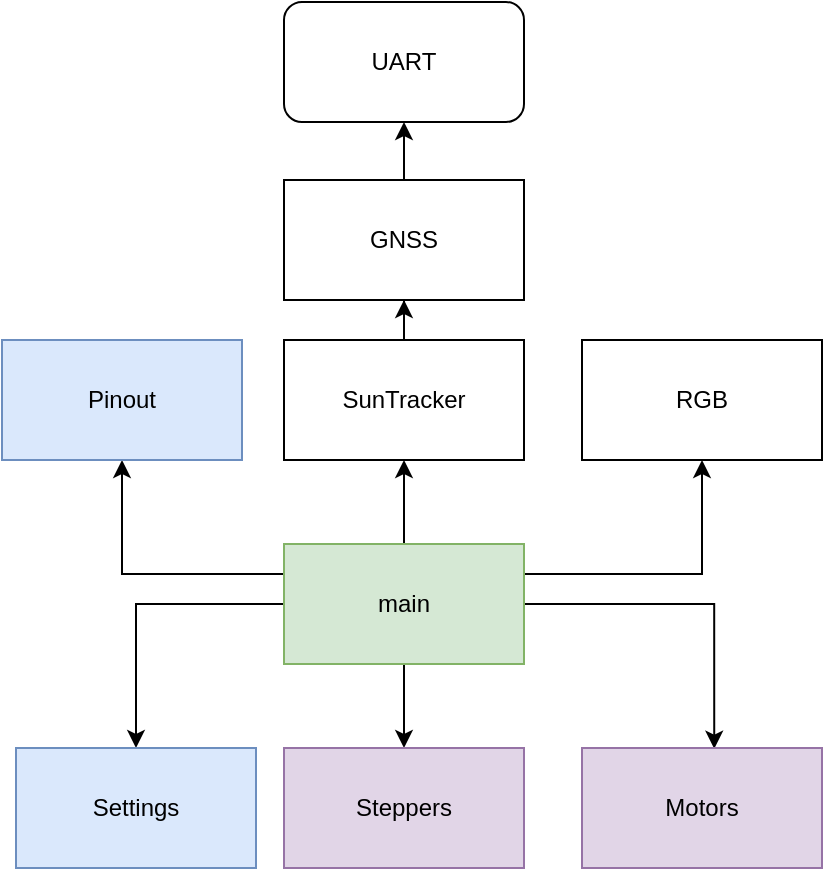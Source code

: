 <mxfile version="21.7.5" type="device">
  <diagram name="Page-1" id="Ej8NAh3ezlws8dBxhxP0">
    <mxGraphModel dx="1195" dy="725" grid="0" gridSize="10" guides="1" tooltips="1" connect="1" arrows="1" fold="1" page="1" pageScale="1" pageWidth="1169" pageHeight="827" math="0" shadow="0">
      <root>
        <mxCell id="0" />
        <mxCell id="1" parent="0" />
        <mxCell id="Qxeg5a9zK8PNicdkijU1-13" style="edgeStyle=orthogonalEdgeStyle;rounded=0;orthogonalLoop=1;jettySize=auto;html=1;exitX=0;exitY=0.25;exitDx=0;exitDy=0;entryX=0.5;entryY=1;entryDx=0;entryDy=0;" edge="1" parent="1" source="Qxeg5a9zK8PNicdkijU1-1" target="Qxeg5a9zK8PNicdkijU1-2">
          <mxGeometry relative="1" as="geometry" />
        </mxCell>
        <mxCell id="Qxeg5a9zK8PNicdkijU1-15" style="edgeStyle=orthogonalEdgeStyle;rounded=0;orthogonalLoop=1;jettySize=auto;html=1;exitX=0.5;exitY=0;exitDx=0;exitDy=0;entryX=0.5;entryY=1;entryDx=0;entryDy=0;" edge="1" parent="1" source="Qxeg5a9zK8PNicdkijU1-1" target="Qxeg5a9zK8PNicdkijU1-5">
          <mxGeometry relative="1" as="geometry" />
        </mxCell>
        <mxCell id="Qxeg5a9zK8PNicdkijU1-18" style="edgeStyle=orthogonalEdgeStyle;rounded=0;orthogonalLoop=1;jettySize=auto;html=1;exitX=1;exitY=0.25;exitDx=0;exitDy=0;" edge="1" parent="1" source="Qxeg5a9zK8PNicdkijU1-1" target="Qxeg5a9zK8PNicdkijU1-4">
          <mxGeometry relative="1" as="geometry" />
        </mxCell>
        <mxCell id="Qxeg5a9zK8PNicdkijU1-23" style="edgeStyle=orthogonalEdgeStyle;rounded=0;orthogonalLoop=1;jettySize=auto;html=1;exitX=0.5;exitY=1;exitDx=0;exitDy=0;" edge="1" parent="1" source="Qxeg5a9zK8PNicdkijU1-1" target="Qxeg5a9zK8PNicdkijU1-20">
          <mxGeometry relative="1" as="geometry" />
        </mxCell>
        <mxCell id="Qxeg5a9zK8PNicdkijU1-25" style="edgeStyle=orthogonalEdgeStyle;rounded=0;orthogonalLoop=1;jettySize=auto;html=1;exitX=1;exitY=0.5;exitDx=0;exitDy=0;entryX=0.551;entryY=0.006;entryDx=0;entryDy=0;entryPerimeter=0;" edge="1" parent="1" source="Qxeg5a9zK8PNicdkijU1-1" target="Qxeg5a9zK8PNicdkijU1-24">
          <mxGeometry relative="1" as="geometry" />
        </mxCell>
        <mxCell id="Qxeg5a9zK8PNicdkijU1-26" style="edgeStyle=orthogonalEdgeStyle;rounded=0;orthogonalLoop=1;jettySize=auto;html=1;exitX=0;exitY=0.5;exitDx=0;exitDy=0;entryX=0.5;entryY=0;entryDx=0;entryDy=0;" edge="1" parent="1" source="Qxeg5a9zK8PNicdkijU1-1" target="Qxeg5a9zK8PNicdkijU1-9">
          <mxGeometry relative="1" as="geometry" />
        </mxCell>
        <mxCell id="Qxeg5a9zK8PNicdkijU1-1" value="main" style="rounded=0;whiteSpace=wrap;html=1;fillColor=#d5e8d4;strokeColor=#82b366;" vertex="1" parent="1">
          <mxGeometry x="659" y="396" width="120" height="60" as="geometry" />
        </mxCell>
        <mxCell id="Qxeg5a9zK8PNicdkijU1-2" value="Pinout" style="rounded=0;whiteSpace=wrap;html=1;fillColor=#dae8fc;strokeColor=#6c8ebf;" vertex="1" parent="1">
          <mxGeometry x="518" y="294" width="120" height="60" as="geometry" />
        </mxCell>
        <mxCell id="Qxeg5a9zK8PNicdkijU1-4" value="RGB" style="rounded=0;whiteSpace=wrap;html=1;" vertex="1" parent="1">
          <mxGeometry x="808" y="294" width="120" height="60" as="geometry" />
        </mxCell>
        <mxCell id="Qxeg5a9zK8PNicdkijU1-19" style="edgeStyle=orthogonalEdgeStyle;rounded=0;orthogonalLoop=1;jettySize=auto;html=1;exitX=0.5;exitY=0;exitDx=0;exitDy=0;" edge="1" parent="1" source="Qxeg5a9zK8PNicdkijU1-5" target="Qxeg5a9zK8PNicdkijU1-6">
          <mxGeometry relative="1" as="geometry" />
        </mxCell>
        <mxCell id="Qxeg5a9zK8PNicdkijU1-5" value="SunTracker" style="rounded=0;whiteSpace=wrap;html=1;" vertex="1" parent="1">
          <mxGeometry x="659" y="294" width="120" height="60" as="geometry" />
        </mxCell>
        <mxCell id="Qxeg5a9zK8PNicdkijU1-8" style="edgeStyle=orthogonalEdgeStyle;rounded=0;orthogonalLoop=1;jettySize=auto;html=1;exitX=0.5;exitY=0;exitDx=0;exitDy=0;entryX=0.5;entryY=1;entryDx=0;entryDy=0;" edge="1" parent="1" source="Qxeg5a9zK8PNicdkijU1-6" target="Qxeg5a9zK8PNicdkijU1-7">
          <mxGeometry relative="1" as="geometry" />
        </mxCell>
        <mxCell id="Qxeg5a9zK8PNicdkijU1-6" value="GNSS" style="rounded=0;whiteSpace=wrap;html=1;" vertex="1" parent="1">
          <mxGeometry x="659" y="214" width="120" height="60" as="geometry" />
        </mxCell>
        <mxCell id="Qxeg5a9zK8PNicdkijU1-7" value="UART" style="rounded=1;whiteSpace=wrap;html=1;" vertex="1" parent="1">
          <mxGeometry x="659" y="125" width="120" height="60" as="geometry" />
        </mxCell>
        <mxCell id="Qxeg5a9zK8PNicdkijU1-9" value="Settings" style="rounded=0;whiteSpace=wrap;html=1;fillColor=#dae8fc;strokeColor=#6c8ebf;" vertex="1" parent="1">
          <mxGeometry x="525" y="498" width="120" height="60" as="geometry" />
        </mxCell>
        <mxCell id="Qxeg5a9zK8PNicdkijU1-20" value="Steppers" style="rounded=0;whiteSpace=wrap;html=1;fillColor=#e1d5e7;strokeColor=#9673a6;" vertex="1" parent="1">
          <mxGeometry x="659" y="498" width="120" height="60" as="geometry" />
        </mxCell>
        <mxCell id="Qxeg5a9zK8PNicdkijU1-24" value="Motors" style="rounded=0;whiteSpace=wrap;html=1;fillColor=#e1d5e7;strokeColor=#9673a6;" vertex="1" parent="1">
          <mxGeometry x="808" y="498" width="120" height="60" as="geometry" />
        </mxCell>
      </root>
    </mxGraphModel>
  </diagram>
</mxfile>
